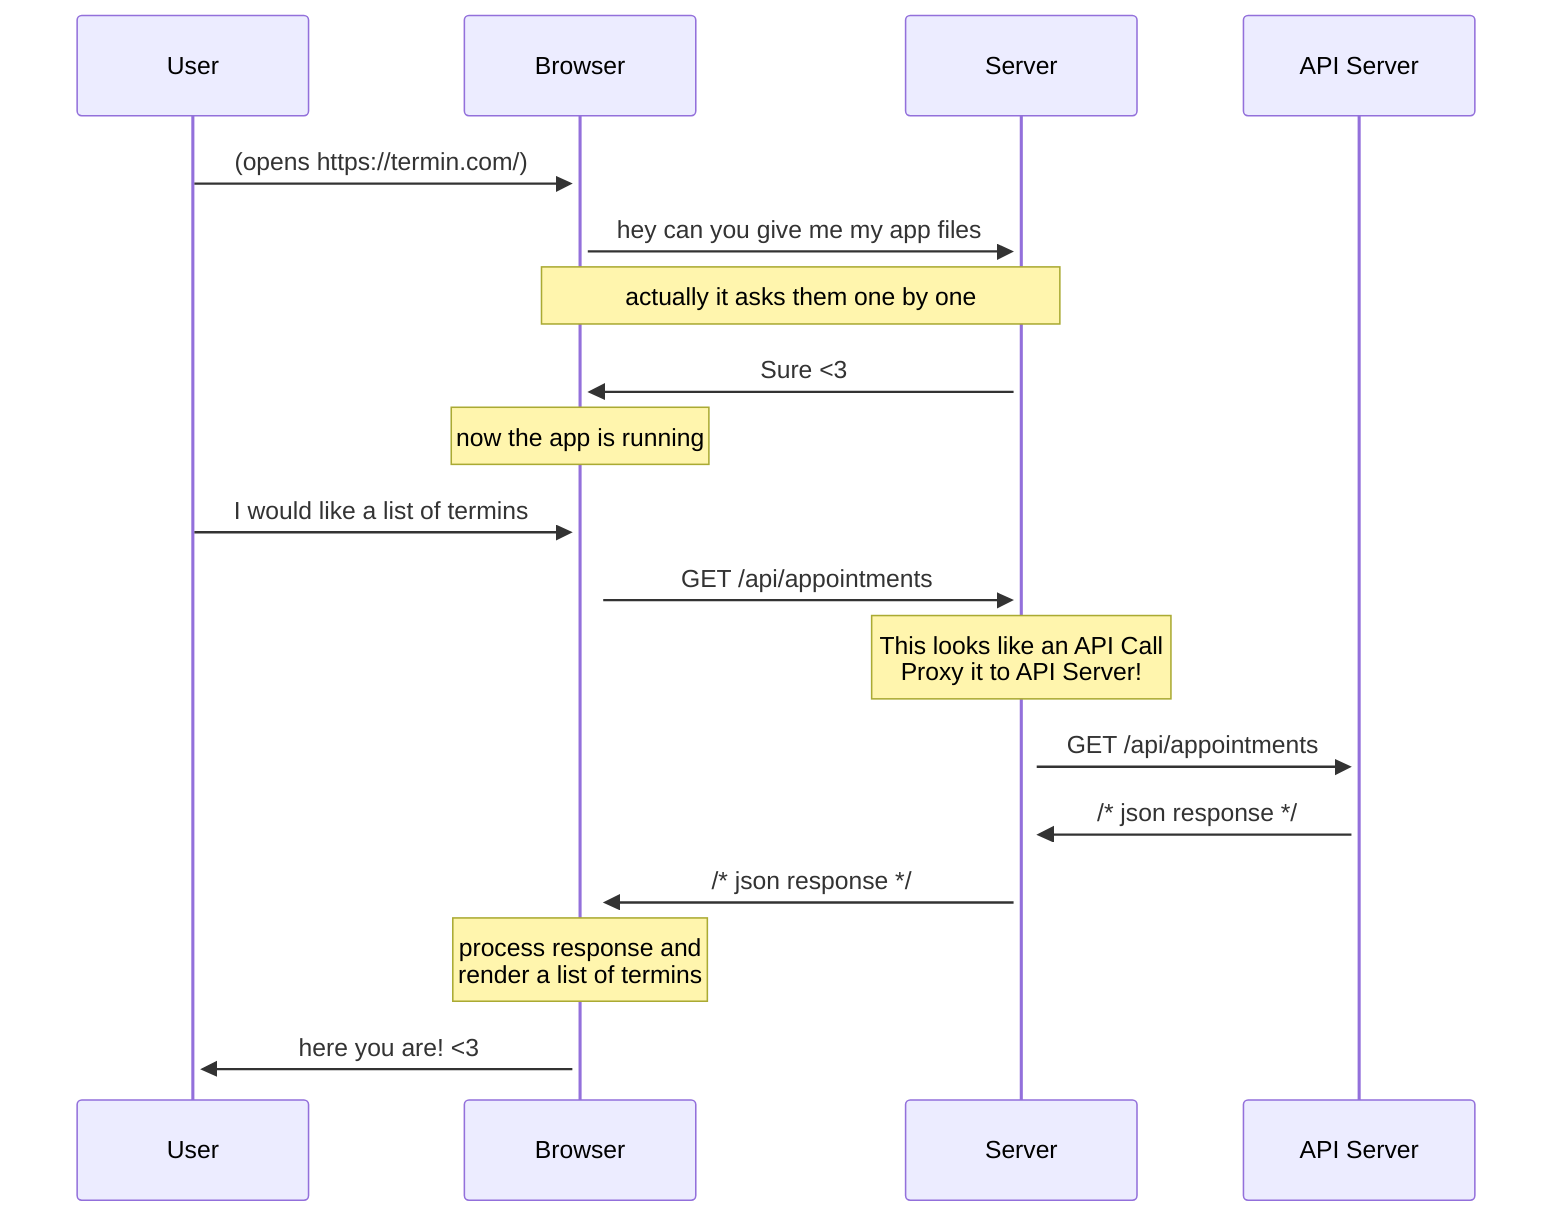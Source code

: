 sequenceDiagram
    participant U as User
    participant B as Browser
    participant S as Server
    participant A as API Server
    U->>+B: (opens https://termin.com/)
    B->>+S: hey can you give me my app files
    note over B, S: actually it asks them one by one
    S->>+B: Sure <3
    note over B: now the app is running
    U->>+B: I would like a list of termins
    B->>+S: GET /api/appointments
    note over S: This looks like an API Call<br/>Proxy it to API Server!
    S->>+A: GET /api/appointments
    A->>+S: /* json response */
    S->>+B: /* json response */
    note over B: process response and<br/>render a list of termins
    B->>+U: here you are! <3